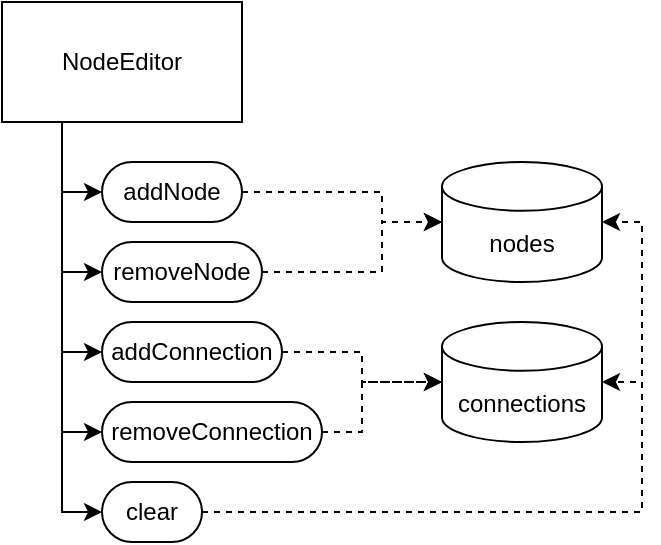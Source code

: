 <mxfile version="22.0.2" type="device">
  <diagram name="page-1" id="nTteX_-L-bd6lsjCAH_5">
    <mxGraphModel dx="863" dy="505" grid="1" gridSize="10" guides="1" tooltips="1" connect="1" arrows="1" fold="1" page="1" pageScale="1" pageWidth="827" pageHeight="1169" math="0" shadow="0">
      <root>
        <mxCell id="0" />
        <mxCell id="1" parent="0" />
        <mxCell id="oK9887doTvN0Qxn7zzAR-57" style="edgeStyle=orthogonalEdgeStyle;rounded=0;orthogonalLoop=1;jettySize=auto;html=1;exitX=0.25;exitY=1;exitDx=0;exitDy=0;entryX=0;entryY=0.5;entryDx=0;entryDy=0;" parent="1" source="0EIq4OgII-BHYrVc7AHv-1" target="oK9887doTvN0Qxn7zzAR-54" edge="1">
          <mxGeometry relative="1" as="geometry" />
        </mxCell>
        <mxCell id="oK9887doTvN0Qxn7zzAR-63" style="edgeStyle=orthogonalEdgeStyle;rounded=0;orthogonalLoop=1;jettySize=auto;html=1;exitX=0.25;exitY=1;exitDx=0;exitDy=0;entryX=0;entryY=0.5;entryDx=0;entryDy=0;" parent="1" source="0EIq4OgII-BHYrVc7AHv-1" target="oK9887doTvN0Qxn7zzAR-58" edge="1">
          <mxGeometry relative="1" as="geometry" />
        </mxCell>
        <mxCell id="oK9887doTvN0Qxn7zzAR-64" style="edgeStyle=orthogonalEdgeStyle;rounded=0;orthogonalLoop=1;jettySize=auto;html=1;exitX=0.25;exitY=1;exitDx=0;exitDy=0;entryX=0;entryY=0.5;entryDx=0;entryDy=0;" parent="1" source="0EIq4OgII-BHYrVc7AHv-1" target="oK9887doTvN0Qxn7zzAR-59" edge="1">
          <mxGeometry relative="1" as="geometry" />
        </mxCell>
        <mxCell id="oK9887doTvN0Qxn7zzAR-65" style="edgeStyle=orthogonalEdgeStyle;rounded=0;orthogonalLoop=1;jettySize=auto;html=1;exitX=0.25;exitY=1;exitDx=0;exitDy=0;entryX=0;entryY=0.5;entryDx=0;entryDy=0;" parent="1" source="0EIq4OgII-BHYrVc7AHv-1" target="oK9887doTvN0Qxn7zzAR-60" edge="1">
          <mxGeometry relative="1" as="geometry" />
        </mxCell>
        <mxCell id="oK9887doTvN0Qxn7zzAR-66" style="edgeStyle=orthogonalEdgeStyle;rounded=0;orthogonalLoop=1;jettySize=auto;html=1;exitX=0.25;exitY=1;exitDx=0;exitDy=0;entryX=0;entryY=0.5;entryDx=0;entryDy=0;" parent="1" source="0EIq4OgII-BHYrVc7AHv-1" target="oK9887doTvN0Qxn7zzAR-62" edge="1">
          <mxGeometry relative="1" as="geometry" />
        </mxCell>
        <mxCell id="0EIq4OgII-BHYrVc7AHv-1" value="NodeEditor" style="rounded=0;whiteSpace=wrap;html=1;" parent="1" vertex="1">
          <mxGeometry x="20" y="20" width="120" height="60" as="geometry" />
        </mxCell>
        <mxCell id="oK9887doTvN0Qxn7zzAR-12" value="nodes" style="shape=cylinder3;whiteSpace=wrap;html=1;boundedLbl=1;backgroundOutline=1;size=12.2;" parent="1" vertex="1">
          <mxGeometry x="240" y="100" width="80" height="60" as="geometry" />
        </mxCell>
        <mxCell id="oK9887doTvN0Qxn7zzAR-21" value="connections" style="shape=cylinder3;whiteSpace=wrap;html=1;boundedLbl=1;backgroundOutline=1;size=12.2;" parent="1" vertex="1">
          <mxGeometry x="240" y="180" width="80" height="60" as="geometry" />
        </mxCell>
        <mxCell id="oK9887doTvN0Qxn7zzAR-76" style="edgeStyle=orthogonalEdgeStyle;rounded=0;orthogonalLoop=1;jettySize=auto;html=1;exitX=1;exitY=0.5;exitDx=0;exitDy=0;dashed=1;" parent="1" source="oK9887doTvN0Qxn7zzAR-54" target="oK9887doTvN0Qxn7zzAR-12" edge="1">
          <mxGeometry relative="1" as="geometry">
            <Array as="points">
              <mxPoint x="210" y="115" />
              <mxPoint x="210" y="130" />
            </Array>
          </mxGeometry>
        </mxCell>
        <mxCell id="oK9887doTvN0Qxn7zzAR-54" value="addNode" style="rounded=1;whiteSpace=wrap;html=1;arcSize=50;" parent="1" vertex="1">
          <mxGeometry x="70" y="100" width="70" height="30" as="geometry" />
        </mxCell>
        <mxCell id="oK9887doTvN0Qxn7zzAR-58" value="removeNode" style="rounded=1;whiteSpace=wrap;html=1;arcSize=50;" parent="1" vertex="1">
          <mxGeometry x="70" y="140" width="80" height="30" as="geometry" />
        </mxCell>
        <mxCell id="oK9887doTvN0Qxn7zzAR-78" style="edgeStyle=orthogonalEdgeStyle;rounded=0;orthogonalLoop=1;jettySize=auto;html=1;exitX=1;exitY=0.5;exitDx=0;exitDy=0;dashed=1;" parent="1" source="oK9887doTvN0Qxn7zzAR-59" target="oK9887doTvN0Qxn7zzAR-21" edge="1">
          <mxGeometry relative="1" as="geometry">
            <Array as="points">
              <mxPoint x="200" y="195" />
              <mxPoint x="200" y="210" />
            </Array>
          </mxGeometry>
        </mxCell>
        <mxCell id="oK9887doTvN0Qxn7zzAR-59" value="addConnection" style="rounded=1;whiteSpace=wrap;html=1;arcSize=50;fontSize=12;" parent="1" vertex="1">
          <mxGeometry x="70" y="180" width="90" height="30" as="geometry" />
        </mxCell>
        <mxCell id="oK9887doTvN0Qxn7zzAR-60" value="removeConnection" style="rounded=1;whiteSpace=wrap;html=1;arcSize=50;fontSize=12;" parent="1" vertex="1">
          <mxGeometry x="70" y="220" width="110" height="30" as="geometry" />
        </mxCell>
        <mxCell id="oK9887doTvN0Qxn7zzAR-62" value="clear" style="rounded=1;whiteSpace=wrap;html=1;arcSize=50;" parent="1" vertex="1">
          <mxGeometry x="70" y="260" width="50" height="30" as="geometry" />
        </mxCell>
        <mxCell id="oK9887doTvN0Qxn7zzAR-77" style="edgeStyle=orthogonalEdgeStyle;rounded=0;orthogonalLoop=1;jettySize=auto;html=1;exitX=1;exitY=0.5;exitDx=0;exitDy=0;entryX=0;entryY=0.5;entryDx=0;entryDy=0;entryPerimeter=0;dashed=1;" parent="1" source="oK9887doTvN0Qxn7zzAR-58" target="oK9887doTvN0Qxn7zzAR-12" edge="1">
          <mxGeometry relative="1" as="geometry">
            <Array as="points">
              <mxPoint x="210" y="155" />
              <mxPoint x="210" y="130" />
            </Array>
          </mxGeometry>
        </mxCell>
        <mxCell id="oK9887doTvN0Qxn7zzAR-79" style="edgeStyle=orthogonalEdgeStyle;rounded=0;orthogonalLoop=1;jettySize=auto;html=1;exitX=1;exitY=0.5;exitDx=0;exitDy=0;entryX=0;entryY=0.5;entryDx=0;entryDy=0;entryPerimeter=0;dashed=1;" parent="1" source="oK9887doTvN0Qxn7zzAR-60" target="oK9887doTvN0Qxn7zzAR-21" edge="1">
          <mxGeometry relative="1" as="geometry">
            <Array as="points">
              <mxPoint x="200" y="235" />
              <mxPoint x="200" y="210" />
            </Array>
          </mxGeometry>
        </mxCell>
        <mxCell id="yptBsLMWHnSN5d2NM8mx-1" style="edgeStyle=orthogonalEdgeStyle;rounded=0;orthogonalLoop=1;jettySize=auto;html=1;exitX=1;exitY=0.5;exitDx=0;exitDy=0;entryX=1;entryY=0.5;entryDx=0;entryDy=0;entryPerimeter=0;dashed=1;" edge="1" parent="1" source="oK9887doTvN0Qxn7zzAR-62" target="oK9887doTvN0Qxn7zzAR-21">
          <mxGeometry relative="1" as="geometry">
            <Array as="points">
              <mxPoint x="340" y="275" />
              <mxPoint x="340" y="210" />
            </Array>
          </mxGeometry>
        </mxCell>
        <mxCell id="yptBsLMWHnSN5d2NM8mx-2" style="edgeStyle=orthogonalEdgeStyle;rounded=0;orthogonalLoop=1;jettySize=auto;html=1;exitX=1;exitY=0.5;exitDx=0;exitDy=0;entryX=1;entryY=0.5;entryDx=0;entryDy=0;entryPerimeter=0;dashed=1;" edge="1" parent="1" source="oK9887doTvN0Qxn7zzAR-62" target="oK9887doTvN0Qxn7zzAR-12">
          <mxGeometry relative="1" as="geometry" />
        </mxCell>
      </root>
    </mxGraphModel>
  </diagram>
</mxfile>
